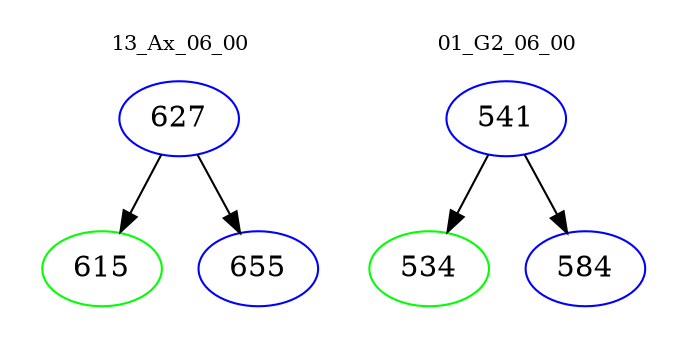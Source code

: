 digraph{
subgraph cluster_0 {
color = white
label = "13_Ax_06_00";
fontsize=10;
T0_627 [label="627", color="blue"]
T0_627 -> T0_615 [color="black"]
T0_615 [label="615", color="green"]
T0_627 -> T0_655 [color="black"]
T0_655 [label="655", color="blue"]
}
subgraph cluster_1 {
color = white
label = "01_G2_06_00";
fontsize=10;
T1_541 [label="541", color="blue"]
T1_541 -> T1_534 [color="black"]
T1_534 [label="534", color="green"]
T1_541 -> T1_584 [color="black"]
T1_584 [label="584", color="blue"]
}
}
